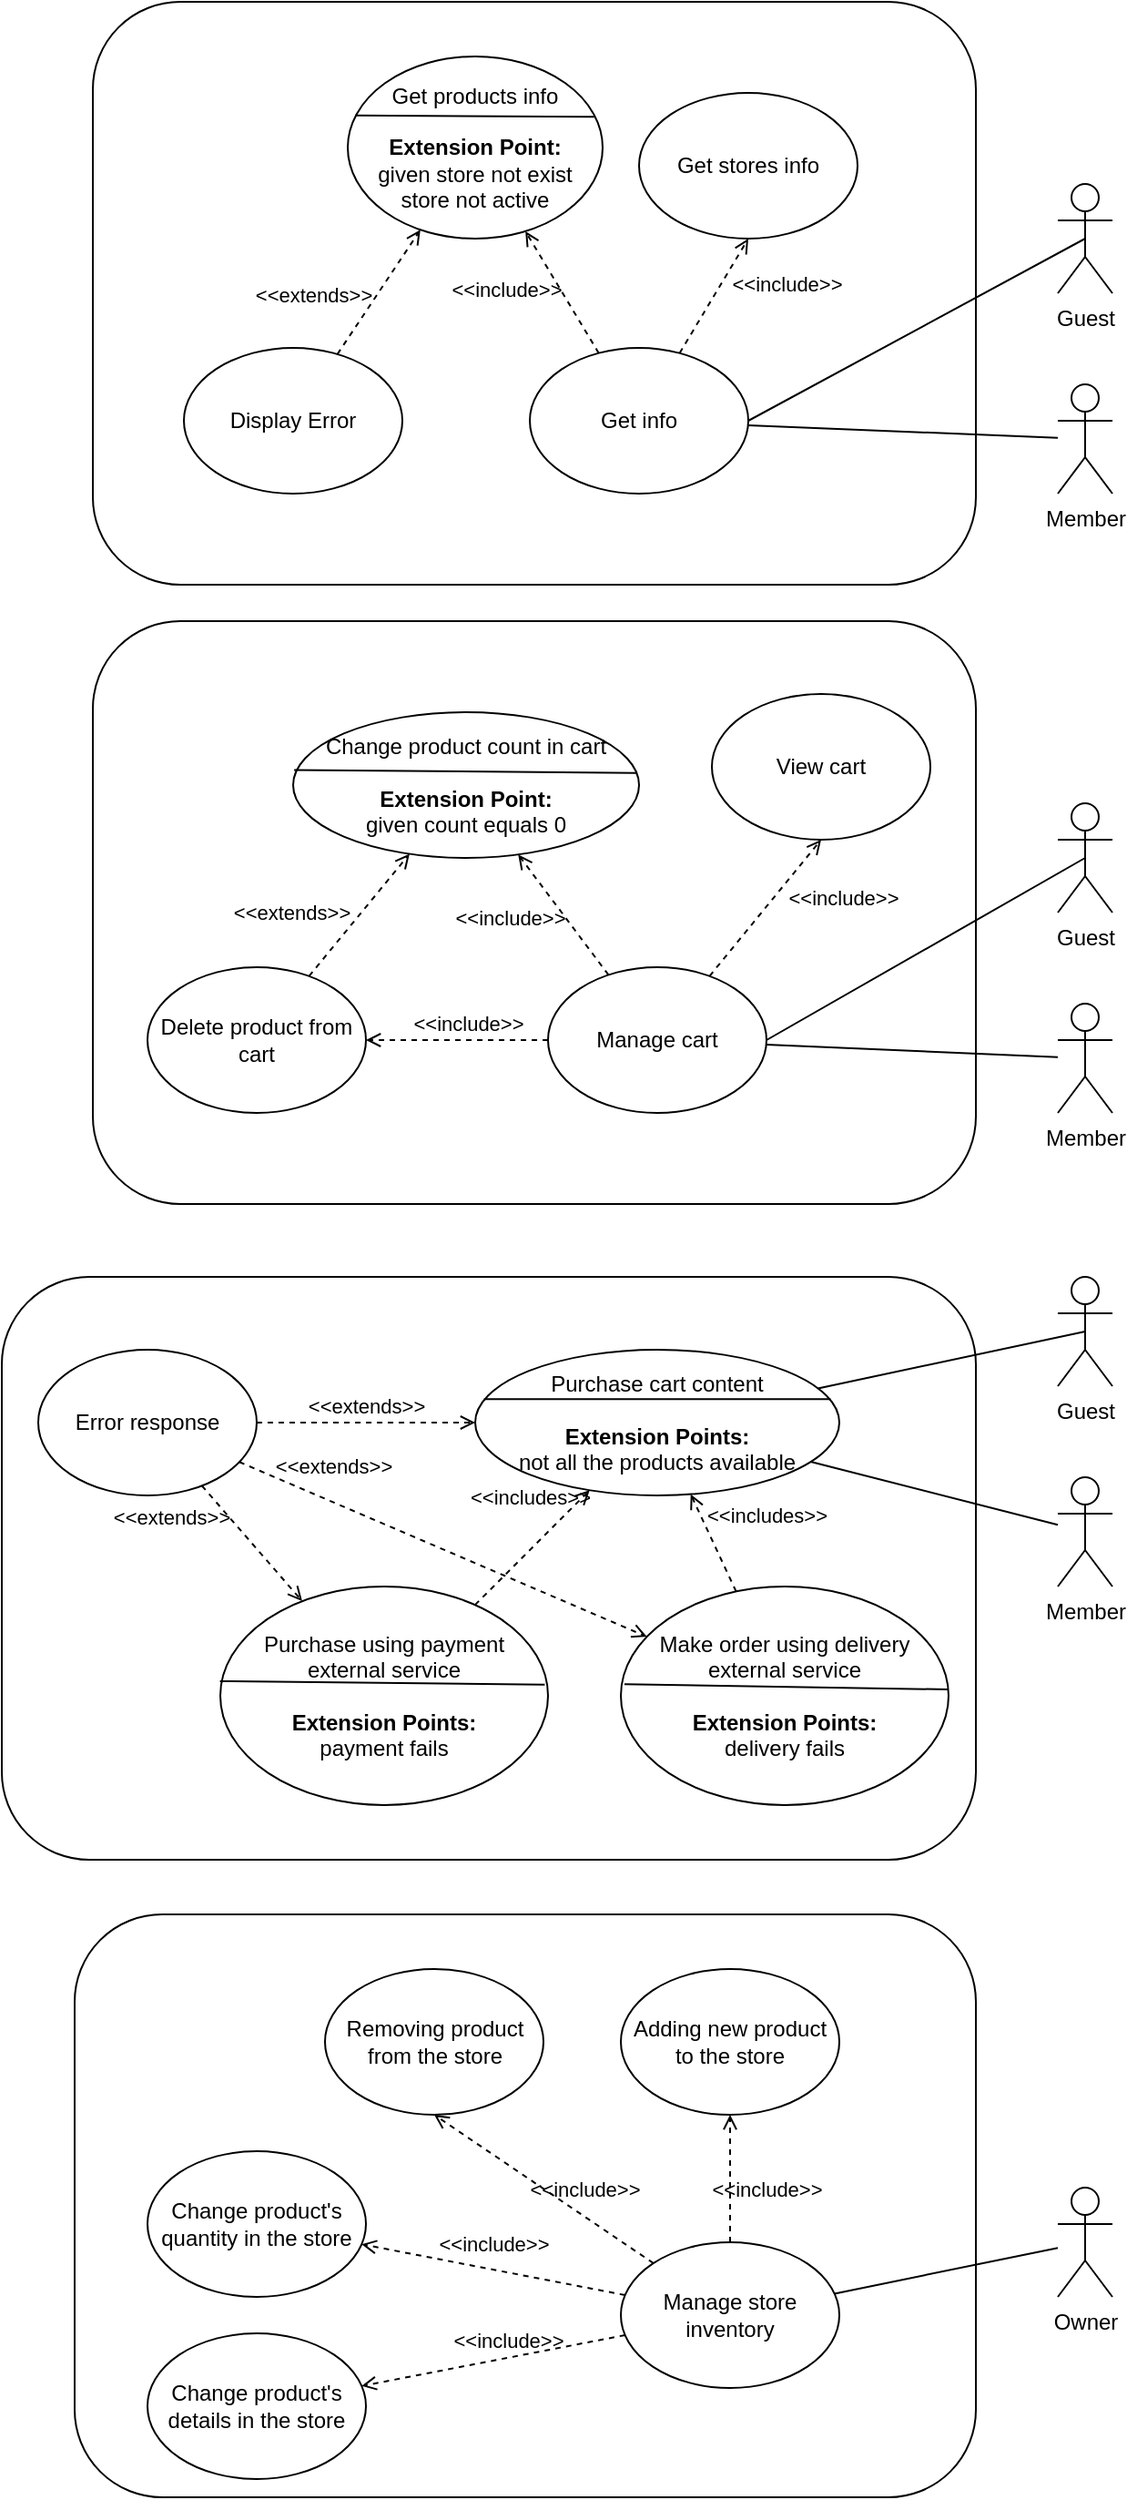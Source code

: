 <mxfile version="17.5.0" type="google"><diagram id="8ex_o1jUDTQa_muYB3k3" name="Page-1"><mxGraphModel grid="1" page="1" gridSize="10" guides="1" tooltips="1" connect="1" arrows="1" fold="1" pageScale="1" pageWidth="827" pageHeight="1169" math="0" shadow="0"><root><mxCell id="0"/><mxCell id="1" parent="0"/><mxCell id="-alQrzUyOqmBXB4M99v3-2" value="" style="rounded=1;whiteSpace=wrap;html=1;" vertex="1" parent="1"><mxGeometry x="1050" y="1310" width="485" height="320" as="geometry"/></mxCell><mxCell id="-alQrzUyOqmBXB4M99v3-136" style="rounded=0;orthogonalLoop=1;jettySize=auto;html=1;exitX=0.5;exitY=0.5;exitDx=0;exitDy=0;exitPerimeter=0;entryX=1;entryY=0.5;entryDx=0;entryDy=0;endArrow=none;endFill=0;" edge="1" parent="1" source="-alQrzUyOqmBXB4M99v3-137" target="-alQrzUyOqmBXB4M99v3-140"><mxGeometry relative="1" as="geometry"/></mxCell><mxCell id="-alQrzUyOqmBXB4M99v3-137" value="Guest" style="shape=umlActor;verticalLabelPosition=bottom;verticalAlign=top;html=1;outlineConnect=0;" vertex="1" parent="1"><mxGeometry x="1580" y="1410" width="30" height="60" as="geometry"/></mxCell><mxCell id="-alQrzUyOqmBXB4M99v3-140" value="Get info" style="ellipse;whiteSpace=wrap;html=1;" vertex="1" parent="1"><mxGeometry x="1290" y="1500" width="120" height="80" as="geometry"/></mxCell><mxCell id="-alQrzUyOqmBXB4M99v3-141" value="Get products info&lt;br&gt;&lt;br&gt;&lt;b&gt;Extension Point:&lt;/b&gt;&lt;br&gt;given store not exist&lt;br&gt;store not active" style="ellipse;whiteSpace=wrap;html=1;" vertex="1" parent="1"><mxGeometry x="1190" y="1340" width="140" height="100" as="geometry"/></mxCell><mxCell id="-alQrzUyOqmBXB4M99v3-142" value="&amp;lt;&amp;lt;include&amp;gt;&amp;gt;" style="html=1;verticalAlign=bottom;labelBackgroundColor=none;endArrow=open;endFill=0;dashed=1;" edge="1" parent="1" source="-alQrzUyOqmBXB4M99v3-140" target="-alQrzUyOqmBXB4M99v3-141"><mxGeometry x="0.224" y="30" width="160" relative="1" as="geometry"><mxPoint x="910" y="1570" as="sourcePoint"/><mxPoint x="1070" y="1570" as="targetPoint"/><mxPoint as="offset"/></mxGeometry></mxCell><mxCell id="-alQrzUyOqmBXB4M99v3-143" value="Display Error" style="ellipse;whiteSpace=wrap;html=1;" vertex="1" parent="1"><mxGeometry x="1100" y="1500" width="120" height="80" as="geometry"/></mxCell><mxCell id="-alQrzUyOqmBXB4M99v3-145" value="Get stores info" style="ellipse;whiteSpace=wrap;html=1;" vertex="1" parent="1"><mxGeometry x="1350" y="1360" width="120" height="80" as="geometry"/></mxCell><mxCell id="-alQrzUyOqmBXB4M99v3-146" value="&amp;lt;&amp;lt;include&amp;gt;&amp;gt;" style="html=1;verticalAlign=bottom;labelBackgroundColor=none;endArrow=open;endFill=0;dashed=1;entryX=0.5;entryY=1;entryDx=0;entryDy=0;" edge="1" parent="1" source="-alQrzUyOqmBXB4M99v3-140" target="-alQrzUyOqmBXB4M99v3-145"><mxGeometry x="0.5" y="-35" width="160" relative="1" as="geometry"><mxPoint x="1315.352" y="1523.279" as="sourcePoint"/><mxPoint x="1204.598" y="1456.759" as="targetPoint"/><mxPoint as="offset"/></mxGeometry></mxCell><mxCell id="-alQrzUyOqmBXB4M99v3-147" value="&amp;lt;&amp;lt;extends&amp;gt;&amp;gt;" style="html=1;verticalAlign=bottom;labelBackgroundColor=none;endArrow=open;endFill=0;dashed=1;" edge="1" parent="1" source="-alQrzUyOqmBXB4M99v3-143" target="-alQrzUyOqmBXB4M99v3-141"><mxGeometry x="-0.693" y="24" width="160" relative="1" as="geometry"><mxPoint x="1089.999" y="1543.071" as="sourcePoint"/><mxPoint x="1183.55" y="1510.001" as="targetPoint"/><mxPoint as="offset"/></mxGeometry></mxCell><mxCell id="-alQrzUyOqmBXB4M99v3-167" value="Member" style="shape=umlActor;verticalLabelPosition=bottom;verticalAlign=top;html=1;outlineConnect=0;" vertex="1" parent="1"><mxGeometry x="1580" y="1520" width="30" height="60" as="geometry"/></mxCell><mxCell id="-alQrzUyOqmBXB4M99v3-168" style="rounded=0;orthogonalLoop=1;jettySize=auto;html=1;endArrow=none;endFill=0;" edge="1" parent="1" source="-alQrzUyOqmBXB4M99v3-167" target="-alQrzUyOqmBXB4M99v3-140"><mxGeometry relative="1" as="geometry"><mxPoint x="1605" y="1490" as="sourcePoint"/><mxPoint x="1420" y="1550" as="targetPoint"/></mxGeometry></mxCell><mxCell id="-alQrzUyOqmBXB4M99v3-169" value="" style="endArrow=none;html=1;entryX=0.967;entryY=0.331;entryDx=0;entryDy=0;exitX=0.029;exitY=0.324;exitDx=0;exitDy=0;entryPerimeter=0;exitPerimeter=0;" edge="1" parent="1" source="-alQrzUyOqmBXB4M99v3-141" target="-alQrzUyOqmBXB4M99v3-141"><mxGeometry width="50" height="50" relative="1" as="geometry"><mxPoint x="1200" y="1380.99" as="sourcePoint"/><mxPoint x="1381.07" y="1380" as="targetPoint"/></mxGeometry></mxCell><mxCell id="-alQrzUyOqmBXB4M99v3-170" value="" style="rounded=1;whiteSpace=wrap;html=1;" vertex="1" parent="1"><mxGeometry x="1050" y="1650" width="485" height="320" as="geometry"/></mxCell><mxCell id="-alQrzUyOqmBXB4M99v3-171" style="rounded=0;orthogonalLoop=1;jettySize=auto;html=1;exitX=0.5;exitY=0.5;exitDx=0;exitDy=0;exitPerimeter=0;entryX=1;entryY=0.5;entryDx=0;entryDy=0;endArrow=none;endFill=0;" edge="1" parent="1" source="-alQrzUyOqmBXB4M99v3-172" target="-alQrzUyOqmBXB4M99v3-173"><mxGeometry relative="1" as="geometry"/></mxCell><mxCell id="-alQrzUyOqmBXB4M99v3-172" value="Guest" style="shape=umlActor;verticalLabelPosition=bottom;verticalAlign=top;html=1;outlineConnect=0;" vertex="1" parent="1"><mxGeometry x="1580" y="1750" width="30" height="60" as="geometry"/></mxCell><mxCell id="-alQrzUyOqmBXB4M99v3-173" value="Manage cart" style="ellipse;whiteSpace=wrap;html=1;" vertex="1" parent="1"><mxGeometry x="1300" y="1840" width="120" height="80" as="geometry"/></mxCell><mxCell id="-alQrzUyOqmBXB4M99v3-174" value="Change product count in cart&lt;br&gt;&lt;br&gt;&lt;b&gt;Extension Point:&lt;/b&gt;&lt;br&gt;given count equals 0" style="ellipse;whiteSpace=wrap;html=1;" vertex="1" parent="1"><mxGeometry x="1160" y="1700" width="190" height="80" as="geometry"/></mxCell><mxCell id="-alQrzUyOqmBXB4M99v3-175" value="&amp;lt;&amp;lt;include&amp;gt;&amp;gt;" style="html=1;verticalAlign=bottom;labelBackgroundColor=none;endArrow=open;endFill=0;dashed=1;" edge="1" parent="1" source="-alQrzUyOqmBXB4M99v3-173" target="-alQrzUyOqmBXB4M99v3-174"><mxGeometry x="0.224" y="30" width="160" relative="1" as="geometry"><mxPoint x="910" y="1910" as="sourcePoint"/><mxPoint x="1070" y="1910" as="targetPoint"/><mxPoint as="offset"/></mxGeometry></mxCell><mxCell id="-alQrzUyOqmBXB4M99v3-176" value="Delete product from cart" style="ellipse;whiteSpace=wrap;html=1;" vertex="1" parent="1"><mxGeometry x="1080" y="1840" width="120" height="80" as="geometry"/></mxCell><mxCell id="-alQrzUyOqmBXB4M99v3-177" value="View cart" style="ellipse;whiteSpace=wrap;html=1;" vertex="1" parent="1"><mxGeometry x="1390" y="1690" width="120" height="80" as="geometry"/></mxCell><mxCell id="-alQrzUyOqmBXB4M99v3-178" value="&amp;lt;&amp;lt;include&amp;gt;&amp;gt;" style="html=1;verticalAlign=bottom;labelBackgroundColor=none;endArrow=open;endFill=0;dashed=1;entryX=0.5;entryY=1;entryDx=0;entryDy=0;" edge="1" parent="1" source="-alQrzUyOqmBXB4M99v3-173" target="-alQrzUyOqmBXB4M99v3-177"><mxGeometry x="0.5" y="-35" width="160" relative="1" as="geometry"><mxPoint x="1315.352" y="1863.279" as="sourcePoint"/><mxPoint x="1204.598" y="1796.759" as="targetPoint"/><mxPoint as="offset"/></mxGeometry></mxCell><mxCell id="-alQrzUyOqmBXB4M99v3-179" value="&amp;lt;&amp;lt;extends&amp;gt;&amp;gt;" style="html=1;verticalAlign=bottom;labelBackgroundColor=none;endArrow=open;endFill=0;dashed=1;" edge="1" parent="1" source="-alQrzUyOqmBXB4M99v3-176" target="-alQrzUyOqmBXB4M99v3-174"><mxGeometry x="-0.693" y="24" width="160" relative="1" as="geometry"><mxPoint x="1089.999" y="1883.071" as="sourcePoint"/><mxPoint x="1183.55" y="1850.001" as="targetPoint"/><mxPoint as="offset"/></mxGeometry></mxCell><mxCell id="-alQrzUyOqmBXB4M99v3-180" value="Member" style="shape=umlActor;verticalLabelPosition=bottom;verticalAlign=top;html=1;outlineConnect=0;" vertex="1" parent="1"><mxGeometry x="1580" y="1860" width="30" height="60" as="geometry"/></mxCell><mxCell id="-alQrzUyOqmBXB4M99v3-181" style="rounded=0;orthogonalLoop=1;jettySize=auto;html=1;endArrow=none;endFill=0;" edge="1" parent="1" source="-alQrzUyOqmBXB4M99v3-180" target="-alQrzUyOqmBXB4M99v3-173"><mxGeometry relative="1" as="geometry"><mxPoint x="1605" y="1830" as="sourcePoint"/><mxPoint x="1420" y="1890" as="targetPoint"/></mxGeometry></mxCell><mxCell id="-alQrzUyOqmBXB4M99v3-182" value="" style="endArrow=none;html=1;exitX=0.003;exitY=0.397;exitDx=0;exitDy=0;exitPerimeter=0;entryX=0.993;entryY=0.417;entryDx=0;entryDy=0;entryPerimeter=0;" edge="1" parent="1" source="-alQrzUyOqmBXB4M99v3-174" target="-alQrzUyOqmBXB4M99v3-174"><mxGeometry width="50" height="50" relative="1" as="geometry"><mxPoint x="1150" y="1732" as="sourcePoint"/><mxPoint x="1340" y="1732" as="targetPoint"/></mxGeometry></mxCell><mxCell id="-alQrzUyOqmBXB4M99v3-184" value="&amp;lt;&amp;lt;include&amp;gt;&amp;gt;" style="html=1;verticalAlign=bottom;labelBackgroundColor=none;endArrow=open;endFill=0;dashed=1;" edge="1" parent="1" source="-alQrzUyOqmBXB4M99v3-173" target="-alQrzUyOqmBXB4M99v3-176"><mxGeometry x="-0.111" width="160" relative="1" as="geometry"><mxPoint x="1335.431" y="1853.507" as="sourcePoint"/><mxPoint x="1291.099" y="1788.461" as="targetPoint"/><mxPoint as="offset"/></mxGeometry></mxCell><mxCell id="WVzGc8LVnm_fGc3I6pty-1" value="" style="rounded=1;whiteSpace=wrap;html=1;" vertex="1" parent="1"><mxGeometry x="1000" y="2010" width="535" height="320" as="geometry"/></mxCell><mxCell id="WVzGc8LVnm_fGc3I6pty-2" style="rounded=0;orthogonalLoop=1;jettySize=auto;html=1;exitX=0.5;exitY=0.5;exitDx=0;exitDy=0;exitPerimeter=0;endArrow=none;endFill=0;" edge="1" parent="1" source="WVzGc8LVnm_fGc3I6pty-3" target="WVzGc8LVnm_fGc3I6pty-5"><mxGeometry relative="1" as="geometry"><mxPoint x="1440" y="2140" as="targetPoint"/></mxGeometry></mxCell><mxCell id="WVzGc8LVnm_fGc3I6pty-3" value="Guest" style="shape=umlActor;verticalLabelPosition=bottom;verticalAlign=top;html=1;outlineConnect=0;" vertex="1" parent="1"><mxGeometry x="1580" y="2010" width="30" height="60" as="geometry"/></mxCell><mxCell id="WVzGc8LVnm_fGc3I6pty-5" value="Purchase cart content&lt;br&gt;&lt;br&gt;&lt;b&gt;Extension Points:&lt;/b&gt;&lt;br&gt;not all the products available" style="ellipse;whiteSpace=wrap;html=1;" vertex="1" parent="1"><mxGeometry x="1260" y="2050" width="200" height="80" as="geometry"/></mxCell><mxCell id="WVzGc8LVnm_fGc3I6pty-7" value="Error response" style="ellipse;whiteSpace=wrap;html=1;" vertex="1" parent="1"><mxGeometry x="1020" y="2050" width="120" height="80" as="geometry"/></mxCell><mxCell id="WVzGc8LVnm_fGc3I6pty-10" value="&amp;lt;&amp;lt;extends&amp;gt;&amp;gt;" style="html=1;verticalAlign=bottom;labelBackgroundColor=none;endArrow=open;endFill=0;dashed=1;" edge="1" parent="1" source="WVzGc8LVnm_fGc3I6pty-7" target="WVzGc8LVnm_fGc3I6pty-5"><mxGeometry width="160" relative="1" as="geometry"><mxPoint x="1089.999" y="2143.071" as="sourcePoint"/><mxPoint x="1183.55" y="2110.001" as="targetPoint"/><mxPoint as="offset"/></mxGeometry></mxCell><mxCell id="WVzGc8LVnm_fGc3I6pty-11" value="Member" style="shape=umlActor;verticalLabelPosition=bottom;verticalAlign=top;html=1;outlineConnect=0;" vertex="1" parent="1"><mxGeometry x="1580" y="2120" width="30" height="60" as="geometry"/></mxCell><mxCell id="WVzGc8LVnm_fGc3I6pty-12" style="rounded=0;orthogonalLoop=1;jettySize=auto;html=1;endArrow=none;endFill=0;" edge="1" parent="1" source="WVzGc8LVnm_fGc3I6pty-11" target="WVzGc8LVnm_fGc3I6pty-5"><mxGeometry relative="1" as="geometry"><mxPoint x="1605" y="2090" as="sourcePoint"/><mxPoint x="1439.855" y="2142.784" as="targetPoint"/></mxGeometry></mxCell><mxCell id="WVzGc8LVnm_fGc3I6pty-13" value="" style="endArrow=none;html=1;entryX=0.976;entryY=0.339;entryDx=0;entryDy=0;entryPerimeter=0;exitX=0.024;exitY=0.339;exitDx=0;exitDy=0;exitPerimeter=0;" edge="1" parent="1" source="WVzGc8LVnm_fGc3I6pty-5" target="WVzGc8LVnm_fGc3I6pty-5"><mxGeometry width="50" height="50" relative="1" as="geometry"><mxPoint x="1190" y="2037" as="sourcePoint"/><mxPoint x="1340" y="1992" as="targetPoint"/></mxGeometry></mxCell><mxCell id="WVzGc8LVnm_fGc3I6pty-15" value="" style="rounded=1;whiteSpace=wrap;html=1;" vertex="1" parent="1"><mxGeometry x="1040" y="2360" width="495" height="320" as="geometry"/></mxCell><mxCell id="WVzGc8LVnm_fGc3I6pty-18" value="Manage store inventory" style="ellipse;whiteSpace=wrap;html=1;" vertex="1" parent="1"><mxGeometry x="1340" y="2540" width="120" height="80" as="geometry"/></mxCell><mxCell id="WVzGc8LVnm_fGc3I6pty-20" value="&amp;lt;&amp;lt;include&amp;gt;&amp;gt;" style="html=1;verticalAlign=bottom;labelBackgroundColor=none;endArrow=open;endFill=0;dashed=1;" edge="1" parent="1" source="WVzGc8LVnm_fGc3I6pty-18" target="WVzGc8LVnm_fGc3I6pty-32"><mxGeometry x="0.013" y="-5" width="160" relative="1" as="geometry"><mxPoint x="910" y="2620" as="sourcePoint"/><mxPoint x="1223.211" y="2507.841" as="targetPoint"/><mxPoint as="offset"/></mxGeometry></mxCell><mxCell id="WVzGc8LVnm_fGc3I6pty-21" value="Change product's details in the store" style="ellipse;whiteSpace=wrap;html=1;" vertex="1" parent="1"><mxGeometry x="1080" y="2590" width="120" height="80" as="geometry"/></mxCell><mxCell id="WVzGc8LVnm_fGc3I6pty-22" value="Adding new product to the store" style="ellipse;whiteSpace=wrap;html=1;" vertex="1" parent="1"><mxGeometry x="1340" y="2390" width="120" height="80" as="geometry"/></mxCell><mxCell id="WVzGc8LVnm_fGc3I6pty-23" value="&amp;lt;&amp;lt;include&amp;gt;&amp;gt;" style="html=1;verticalAlign=bottom;labelBackgroundColor=none;endArrow=open;endFill=0;dashed=1;entryX=0.5;entryY=1;entryDx=0;entryDy=0;" edge="1" parent="1" source="WVzGc8LVnm_fGc3I6pty-18" target="WVzGc8LVnm_fGc3I6pty-22"><mxGeometry x="-0.429" y="-20" width="160" relative="1" as="geometry"><mxPoint x="1315.352" y="2573.279" as="sourcePoint"/><mxPoint x="1204.598" y="2506.759" as="targetPoint"/><mxPoint as="offset"/></mxGeometry></mxCell><mxCell id="WVzGc8LVnm_fGc3I6pty-25" value="Owner" style="shape=umlActor;verticalLabelPosition=bottom;verticalAlign=top;html=1;outlineConnect=0;" vertex="1" parent="1"><mxGeometry x="1580" y="2510" width="30" height="60" as="geometry"/></mxCell><mxCell id="WVzGc8LVnm_fGc3I6pty-26" style="rounded=0;orthogonalLoop=1;jettySize=auto;html=1;endArrow=none;endFill=0;" edge="1" parent="1" source="WVzGc8LVnm_fGc3I6pty-25" target="WVzGc8LVnm_fGc3I6pty-18"><mxGeometry relative="1" as="geometry"><mxPoint x="1605" y="2540" as="sourcePoint"/><mxPoint x="1420" y="2600" as="targetPoint"/></mxGeometry></mxCell><mxCell id="WVzGc8LVnm_fGc3I6pty-28" value="&amp;lt;&amp;lt;include&amp;gt;&amp;gt;" style="html=1;verticalAlign=bottom;labelBackgroundColor=none;endArrow=open;endFill=0;dashed=1;" edge="1" parent="1" source="WVzGc8LVnm_fGc3I6pty-18" target="WVzGc8LVnm_fGc3I6pty-21"><mxGeometry x="-0.111" width="160" relative="1" as="geometry"><mxPoint x="1335.431" y="2563.507" as="sourcePoint"/><mxPoint x="1291.099" y="2498.461" as="targetPoint"/><mxPoint as="offset"/></mxGeometry></mxCell><mxCell id="WVzGc8LVnm_fGc3I6pty-30" value="Removing product from the store" style="ellipse;whiteSpace=wrap;html=1;" vertex="1" parent="1"><mxGeometry x="1177.5" y="2390" width="120" height="80" as="geometry"/></mxCell><mxCell id="WVzGc8LVnm_fGc3I6pty-31" value="&amp;lt;&amp;lt;include&amp;gt;&amp;gt;" style="html=1;verticalAlign=bottom;labelBackgroundColor=none;endArrow=open;endFill=0;dashed=1;entryX=0.5;entryY=1;entryDx=0;entryDy=0;" edge="1" parent="1" source="WVzGc8LVnm_fGc3I6pty-18" target="WVzGc8LVnm_fGc3I6pty-30"><mxGeometry x="-0.325" y="-5" width="160" relative="1" as="geometry"><mxPoint x="1320" y="2540" as="sourcePoint"/><mxPoint x="1084.598" y="2506.759" as="targetPoint"/><mxPoint as="offset"/></mxGeometry></mxCell><mxCell id="WVzGc8LVnm_fGc3I6pty-32" value="Change product's quantity in the store" style="ellipse;whiteSpace=wrap;html=1;" vertex="1" parent="1"><mxGeometry x="1080" y="2490" width="120" height="80" as="geometry"/></mxCell><mxCell id="eZd7PcQkLxeSqlL9NvVs-2" value="Purchase using payment external service&lt;br&gt;&lt;br&gt;&lt;b&gt;Extension Points:&lt;/b&gt;&lt;br&gt;payment fails" style="ellipse;whiteSpace=wrap;html=1;" vertex="1" parent="1"><mxGeometry x="1120" y="2180" width="180" height="120" as="geometry"/></mxCell><mxCell id="eZd7PcQkLxeSqlL9NvVs-4" value="" style="endArrow=none;html=1;exitX=-0.001;exitY=0.433;exitDx=0;exitDy=0;exitPerimeter=0;entryX=0.99;entryY=0.449;entryDx=0;entryDy=0;entryPerimeter=0;" edge="1" parent="1" source="eZd7PcQkLxeSqlL9NvVs-2" target="eZd7PcQkLxeSqlL9NvVs-2"><mxGeometry width="50" height="50" relative="1" as="geometry"><mxPoint x="1274.8" y="2087.12" as="sourcePoint"/><mxPoint x="1580" y="2280" as="targetPoint"/></mxGeometry></mxCell><mxCell id="eZd7PcQkLxeSqlL9NvVs-5" value="&amp;lt;&amp;lt;extends&amp;gt;&amp;gt;" style="html=1;verticalAlign=bottom;labelBackgroundColor=none;endArrow=open;endFill=0;dashed=1;" edge="1" parent="1" source="WVzGc8LVnm_fGc3I6pty-7" target="eZd7PcQkLxeSqlL9NvVs-2"><mxGeometry x="-0.8" y="-30" width="160" relative="1" as="geometry"><mxPoint x="1050" y="2100" as="sourcePoint"/><mxPoint x="1270" y="2100" as="targetPoint"/><mxPoint as="offset"/></mxGeometry></mxCell><mxCell id="eZd7PcQkLxeSqlL9NvVs-6" value="Make order using delivery external service&lt;br&gt;&lt;br&gt;&lt;b&gt;Extension Points:&lt;/b&gt;&lt;br&gt;delivery fails" style="ellipse;whiteSpace=wrap;html=1;" vertex="1" parent="1"><mxGeometry x="1340" y="2180" width="180" height="120" as="geometry"/></mxCell><mxCell id="eZd7PcQkLxeSqlL9NvVs-7" value="&amp;lt;&amp;lt;extends&amp;gt;&amp;gt;" style="html=1;verticalAlign=bottom;labelBackgroundColor=none;endArrow=open;endFill=0;dashed=1;" edge="1" parent="1" source="WVzGc8LVnm_fGc3I6pty-7" target="eZd7PcQkLxeSqlL9NvVs-6"><mxGeometry x="-0.576" y="10" width="160" relative="1" as="geometry"><mxPoint x="1219.997" y="2120.001" as="sourcePoint"/><mxPoint x="1463.5" y="2104.72" as="targetPoint"/><mxPoint as="offset"/></mxGeometry></mxCell><mxCell id="eZd7PcQkLxeSqlL9NvVs-8" value="" style="endArrow=none;html=1;exitX=0.011;exitY=0.447;exitDx=0;exitDy=0;exitPerimeter=0;entryX=1;entryY=0.471;entryDx=0;entryDy=0;entryPerimeter=0;" edge="1" parent="1" source="eZd7PcQkLxeSqlL9NvVs-6" target="eZd7PcQkLxeSqlL9NvVs-6"><mxGeometry width="50" height="50" relative="1" as="geometry"><mxPoint x="1157.32" y="2231.96" as="sourcePoint"/><mxPoint x="1335.7" y="2233.88" as="targetPoint"/></mxGeometry></mxCell><mxCell id="eZd7PcQkLxeSqlL9NvVs-9" value="&amp;lt;&amp;lt;includes&amp;gt;&amp;gt;" style="html=1;verticalAlign=bottom;labelBackgroundColor=none;endArrow=open;endFill=0;dashed=1;" edge="1" parent="1" source="eZd7PcQkLxeSqlL9NvVs-2" target="WVzGc8LVnm_fGc3I6pty-5"><mxGeometry x="0.274" y="14" width="160" relative="1" as="geometry"><mxPoint x="1141.045" y="2121.023" as="sourcePoint"/><mxPoint x="1353.428" y="2208.47" as="targetPoint"/><mxPoint as="offset"/></mxGeometry></mxCell><mxCell id="eZd7PcQkLxeSqlL9NvVs-10" value="&amp;lt;&amp;lt;includes&amp;gt;&amp;gt;" style="html=1;verticalAlign=bottom;labelBackgroundColor=none;endArrow=open;endFill=0;dashed=1;" edge="1" parent="1" source="eZd7PcQkLxeSqlL9NvVs-6" target="WVzGc8LVnm_fGc3I6pty-5"><mxGeometry x="-0.234" y="-29" width="160" relative="1" as="geometry"><mxPoint x="1262.058" y="2201.056" as="sourcePoint"/><mxPoint x="1330.756" y="2136.791" as="targetPoint"/><mxPoint as="offset"/></mxGeometry></mxCell></root></mxGraphModel></diagram></mxfile>